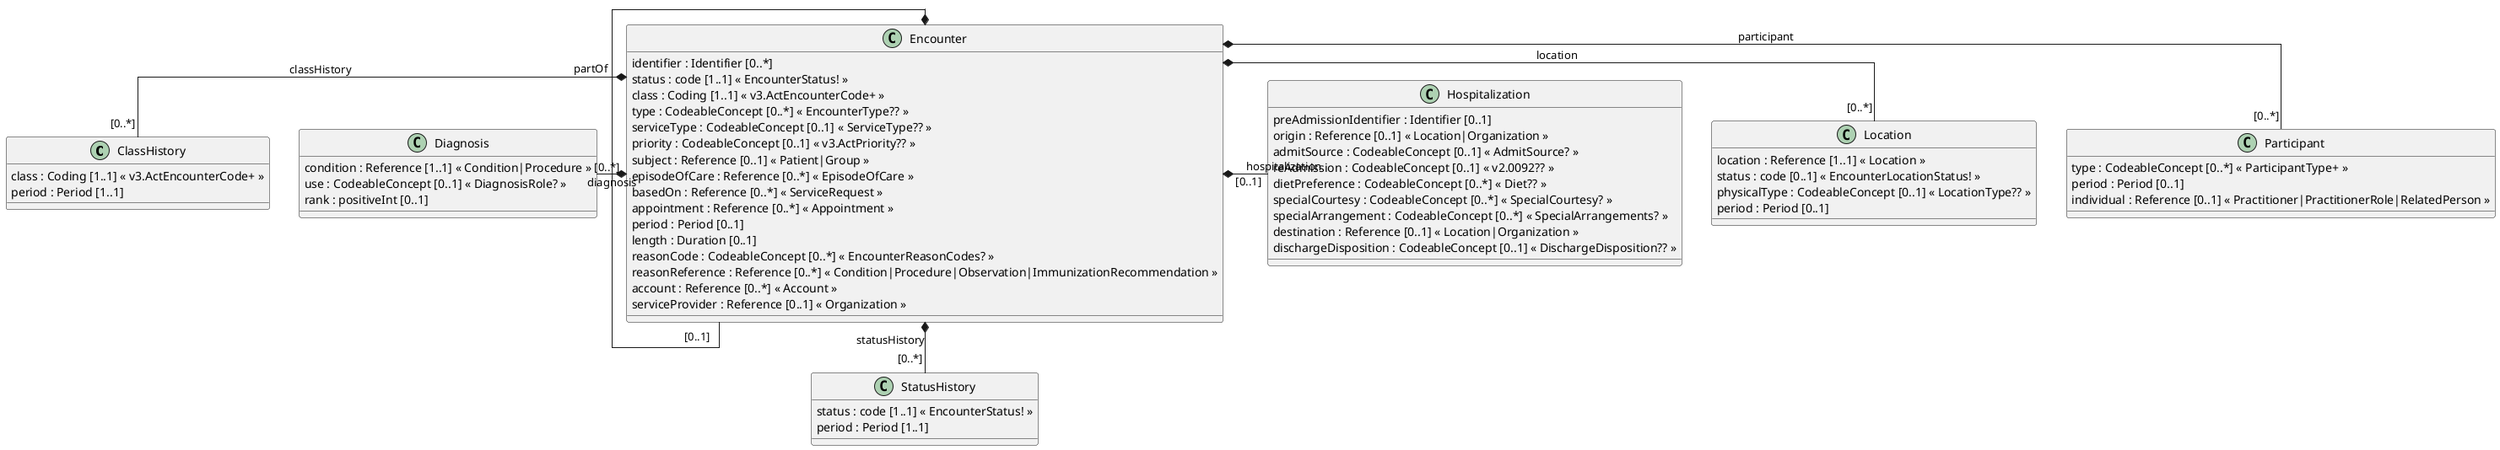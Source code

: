 @startuml
' ========================================
' start: configuration
' ========================================

skinparam linetype ortho

' ========================================
' end: configuration
' ========================================

' ========================================
' start: definition of entities/classes
' ========================================

class ClassHistory {
  class : Coding [1..1] « v3.ActEncounterCode+ »
  period : Period [1..1]
}

class Diagnosis {
  condition : Reference [1..1] « Condition|Procedure »
  use : CodeableConcept [0..1] « DiagnosisRole? »
  rank : positiveInt [0..1]
}

class Encounter {
  identifier : Identifier [0..*]
  status : code [1..1] « EncounterStatus! »
  class : Coding [1..1] « v3.ActEncounterCode+ »
  type : CodeableConcept [0..*] « EncounterType?? »
  serviceType : CodeableConcept [0..1] « ServiceType?? »
  priority : CodeableConcept [0..1] « v3.ActPriority?? »
  subject : Reference [0..1] « Patient|Group »
  episodeOfCare : Reference [0..*] « EpisodeOfCare »
  basedOn : Reference [0..*] « ServiceRequest »
  appointment : Reference [0..*] « Appointment »
  period : Period [0..1]
  length : Duration [0..1]
  reasonCode : CodeableConcept [0..*] « EncounterReasonCodes? »
  reasonReference : Reference [0..*] « Condition|Procedure|Observation|ImmunizationRecommendation »
  account : Reference [0..*] « Account »
  serviceProvider : Reference [0..1] « Organization »
}

class Hospitalization {
  preAdmissionIdentifier : Identifier [0..1]
  origin : Reference [0..1] « Location|Organization »
  admitSource : CodeableConcept [0..1] « AdmitSource? »
  reAdmission : CodeableConcept [0..1] « v2.0092?? »
  dietPreference : CodeableConcept [0..*] « Diet?? »
  specialCourtesy : CodeableConcept [0..*] « SpecialCourtesy? »
  specialArrangement : CodeableConcept [0..*] « SpecialArrangements? »
  destination : Reference [0..1] « Location|Organization »
  dischargeDisposition : CodeableConcept [0..1] « DischargeDisposition?? »
}

class Location {
  location : Reference [1..1] « Location »
  status : code [0..1] « EncounterLocationStatus! »
  physicalType : CodeableConcept [0..1] « LocationType?? »
  period : Period [0..1]
}

class Participant {
  type : CodeableConcept [0..*] « ParticipantType+ »
  period : Period [0..1]
  individual : Reference [0..1] « Practitioner|PractitionerRole|RelatedPerson »
}

class StatusHistory {
  status : code [1..1] « EncounterStatus! »
  period : Period [1..1]
}

' ========================================
' end: definition of entities/classes
' ========================================

' ========================================
' start: definition of associations
' ========================================

Encounter *-- "[0..1]" Encounter : partOf
Encounter *-r- "[0..*]" Participant : participant
Encounter *-r- "[0..*]" Location : location
Encounter *-r- "[0..1]" Hospitalization : hospitalization
Encounter *-d- "[0..*]" StatusHistory : statusHistory
Encounter *-l- "[0..*]" Diagnosis : diagnosis
Encounter *-l- "[0..*]" ClassHistory : classHistory

' ========================================
' end: definition of associations
' ========================================
@enduml

